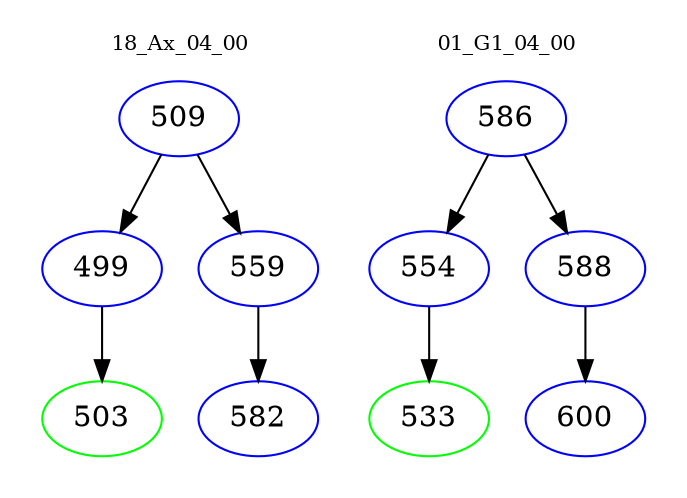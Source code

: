 digraph{
subgraph cluster_0 {
color = white
label = "18_Ax_04_00";
fontsize=10;
T0_509 [label="509", color="blue"]
T0_509 -> T0_499 [color="black"]
T0_499 [label="499", color="blue"]
T0_499 -> T0_503 [color="black"]
T0_503 [label="503", color="green"]
T0_509 -> T0_559 [color="black"]
T0_559 [label="559", color="blue"]
T0_559 -> T0_582 [color="black"]
T0_582 [label="582", color="blue"]
}
subgraph cluster_1 {
color = white
label = "01_G1_04_00";
fontsize=10;
T1_586 [label="586", color="blue"]
T1_586 -> T1_554 [color="black"]
T1_554 [label="554", color="blue"]
T1_554 -> T1_533 [color="black"]
T1_533 [label="533", color="green"]
T1_586 -> T1_588 [color="black"]
T1_588 [label="588", color="blue"]
T1_588 -> T1_600 [color="black"]
T1_600 [label="600", color="blue"]
}
}
